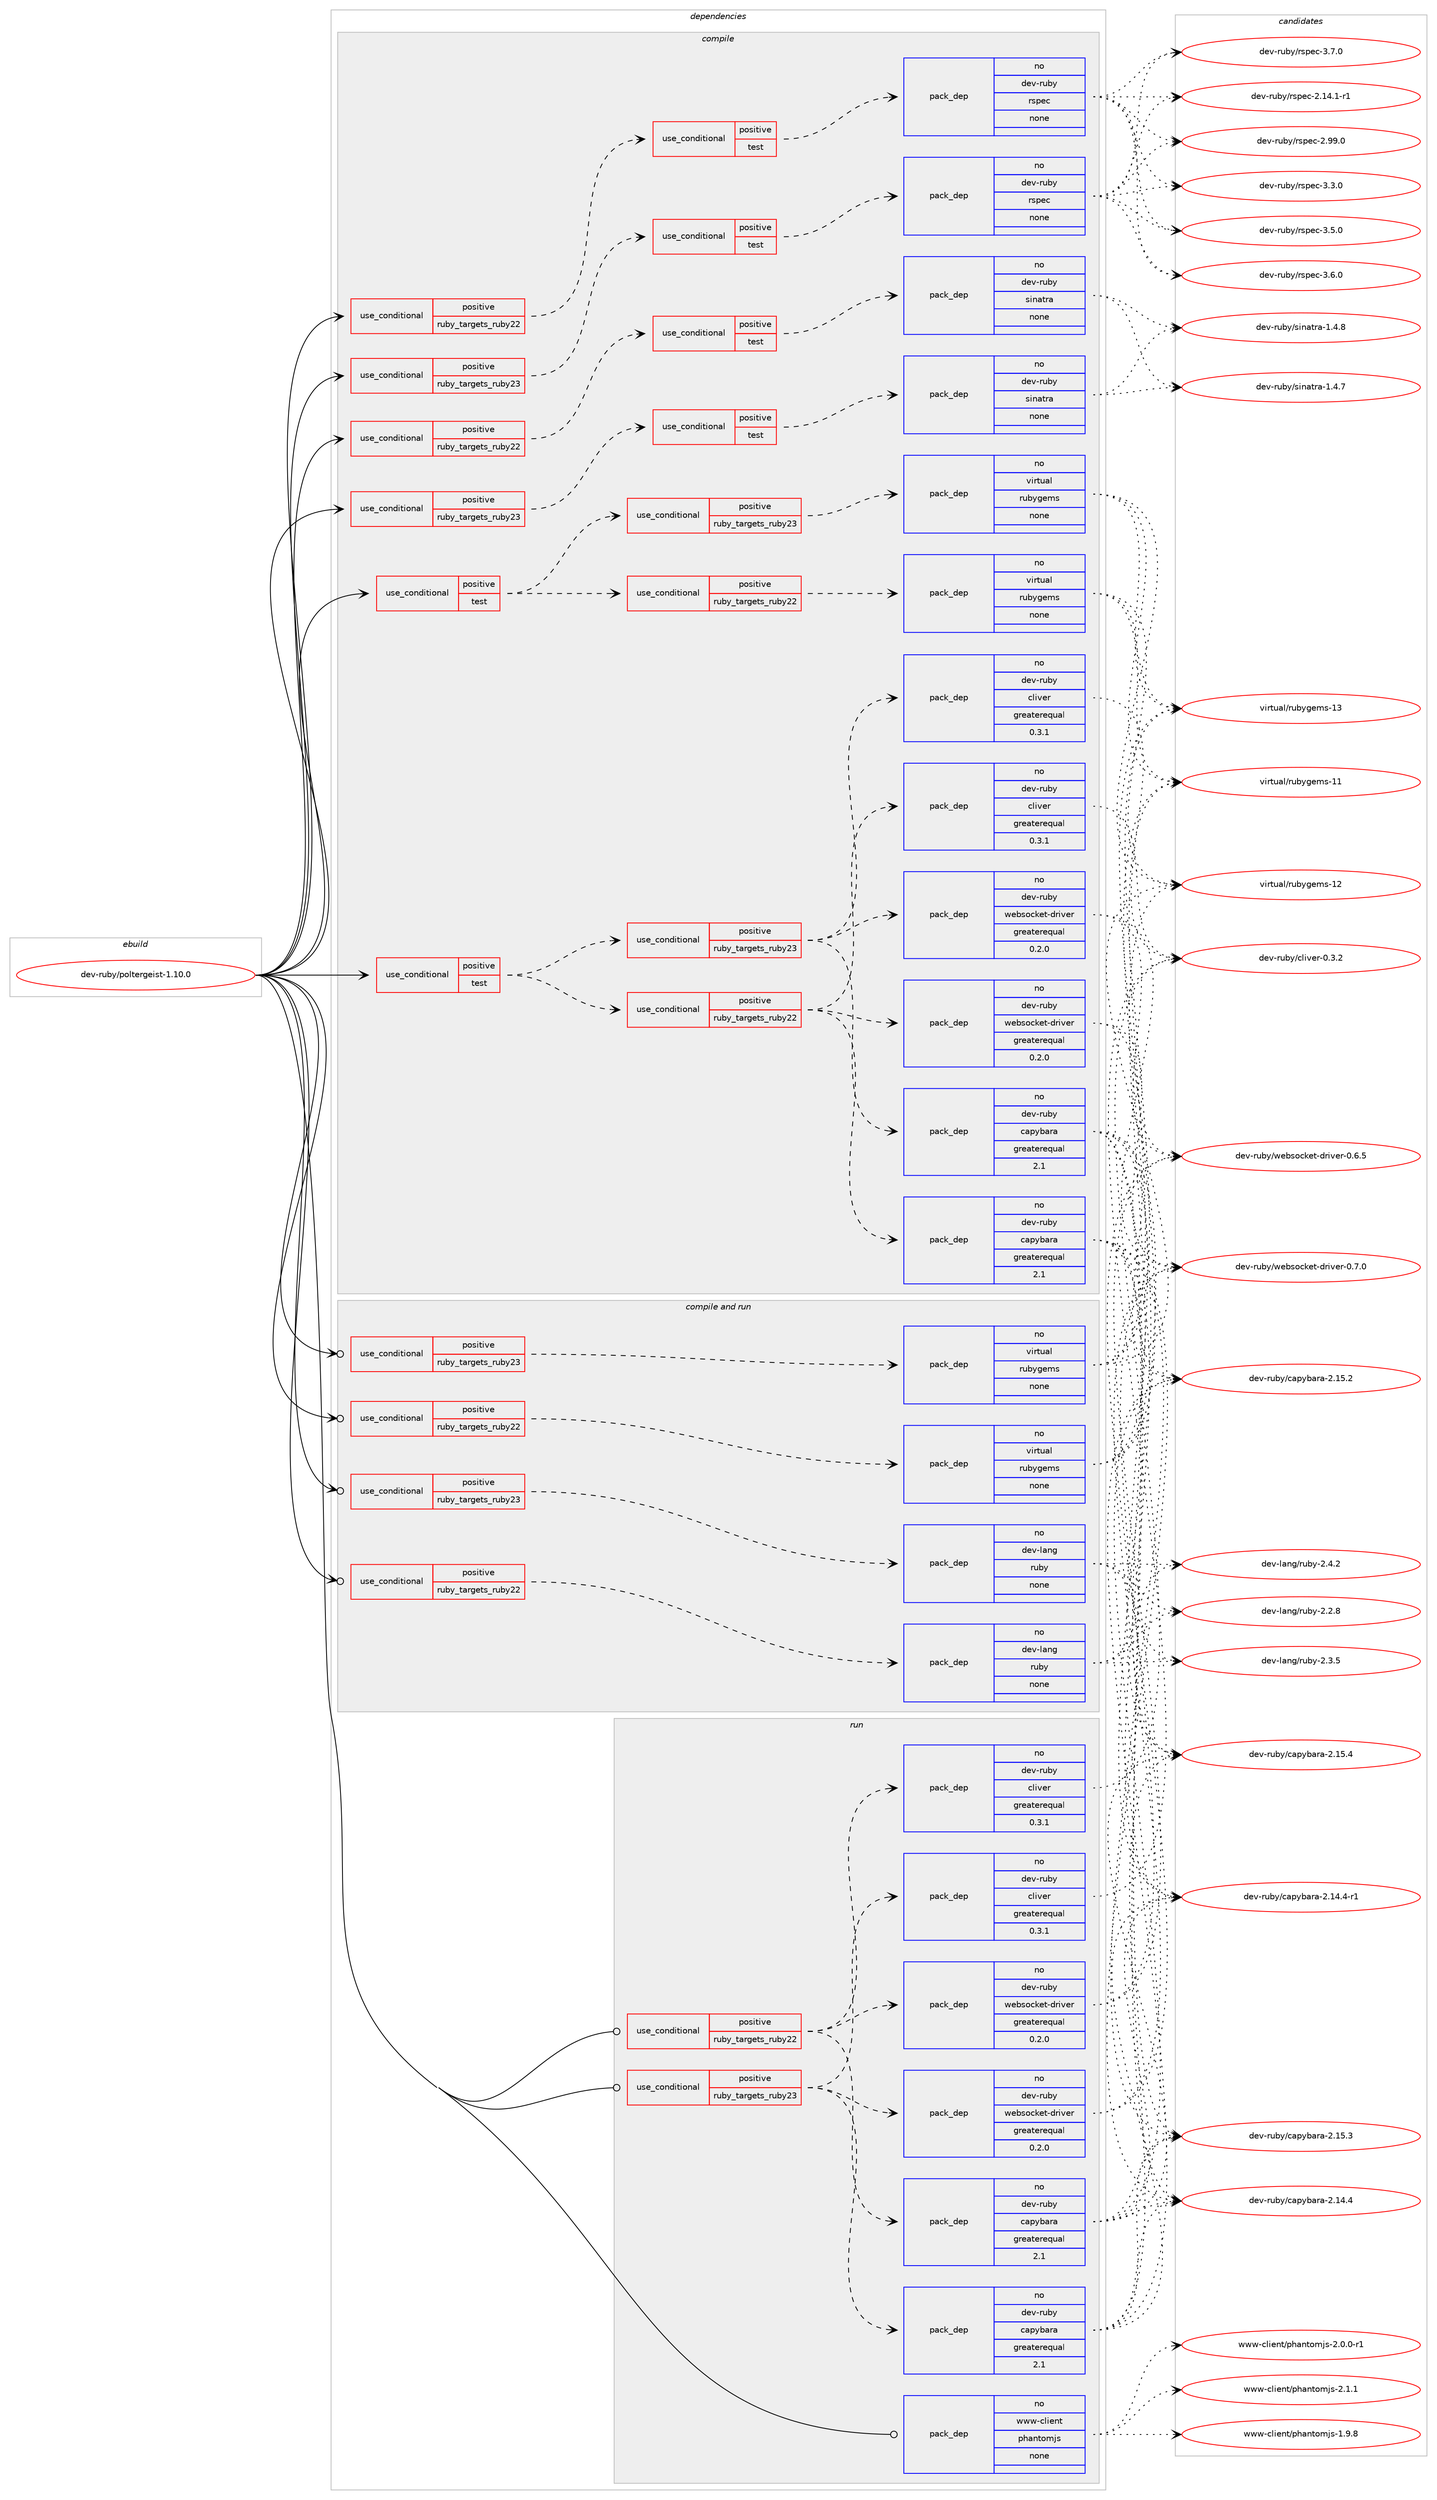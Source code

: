 digraph prolog {

# *************
# Graph options
# *************

newrank=true;
concentrate=true;
compound=true;
graph [rankdir=LR,fontname=Helvetica,fontsize=10,ranksep=1.5];#, ranksep=2.5, nodesep=0.2];
edge  [arrowhead=vee];
node  [fontname=Helvetica,fontsize=10];

# **********
# The ebuild
# **********

subgraph cluster_leftcol {
color=gray;
rank=same;
label=<<i>ebuild</i>>;
id [label="dev-ruby/poltergeist-1.10.0", color=red, width=4, href="../dev-ruby/poltergeist-1.10.0.svg"];
}

# ****************
# The dependencies
# ****************

subgraph cluster_midcol {
color=gray;
label=<<i>dependencies</i>>;
subgraph cluster_compile {
fillcolor="#eeeeee";
style=filled;
label=<<i>compile</i>>;
subgraph cond65180 {
dependency254137 [label=<<TABLE BORDER="0" CELLBORDER="1" CELLSPACING="0" CELLPADDING="4"><TR><TD ROWSPAN="3" CELLPADDING="10">use_conditional</TD></TR><TR><TD>positive</TD></TR><TR><TD>ruby_targets_ruby22</TD></TR></TABLE>>, shape=none, color=red];
subgraph cond65181 {
dependency254138 [label=<<TABLE BORDER="0" CELLBORDER="1" CELLSPACING="0" CELLPADDING="4"><TR><TD ROWSPAN="3" CELLPADDING="10">use_conditional</TD></TR><TR><TD>positive</TD></TR><TR><TD>test</TD></TR></TABLE>>, shape=none, color=red];
subgraph pack184849 {
dependency254139 [label=<<TABLE BORDER="0" CELLBORDER="1" CELLSPACING="0" CELLPADDING="4" WIDTH="220"><TR><TD ROWSPAN="6" CELLPADDING="30">pack_dep</TD></TR><TR><TD WIDTH="110">no</TD></TR><TR><TD>dev-ruby</TD></TR><TR><TD>rspec</TD></TR><TR><TD>none</TD></TR><TR><TD></TD></TR></TABLE>>, shape=none, color=blue];
}
dependency254138:e -> dependency254139:w [weight=20,style="dashed",arrowhead="vee"];
}
dependency254137:e -> dependency254138:w [weight=20,style="dashed",arrowhead="vee"];
}
id:e -> dependency254137:w [weight=20,style="solid",arrowhead="vee"];
subgraph cond65182 {
dependency254140 [label=<<TABLE BORDER="0" CELLBORDER="1" CELLSPACING="0" CELLPADDING="4"><TR><TD ROWSPAN="3" CELLPADDING="10">use_conditional</TD></TR><TR><TD>positive</TD></TR><TR><TD>ruby_targets_ruby22</TD></TR></TABLE>>, shape=none, color=red];
subgraph cond65183 {
dependency254141 [label=<<TABLE BORDER="0" CELLBORDER="1" CELLSPACING="0" CELLPADDING="4"><TR><TD ROWSPAN="3" CELLPADDING="10">use_conditional</TD></TR><TR><TD>positive</TD></TR><TR><TD>test</TD></TR></TABLE>>, shape=none, color=red];
subgraph pack184850 {
dependency254142 [label=<<TABLE BORDER="0" CELLBORDER="1" CELLSPACING="0" CELLPADDING="4" WIDTH="220"><TR><TD ROWSPAN="6" CELLPADDING="30">pack_dep</TD></TR><TR><TD WIDTH="110">no</TD></TR><TR><TD>dev-ruby</TD></TR><TR><TD>sinatra</TD></TR><TR><TD>none</TD></TR><TR><TD></TD></TR></TABLE>>, shape=none, color=blue];
}
dependency254141:e -> dependency254142:w [weight=20,style="dashed",arrowhead="vee"];
}
dependency254140:e -> dependency254141:w [weight=20,style="dashed",arrowhead="vee"];
}
id:e -> dependency254140:w [weight=20,style="solid",arrowhead="vee"];
subgraph cond65184 {
dependency254143 [label=<<TABLE BORDER="0" CELLBORDER="1" CELLSPACING="0" CELLPADDING="4"><TR><TD ROWSPAN="3" CELLPADDING="10">use_conditional</TD></TR><TR><TD>positive</TD></TR><TR><TD>ruby_targets_ruby23</TD></TR></TABLE>>, shape=none, color=red];
subgraph cond65185 {
dependency254144 [label=<<TABLE BORDER="0" CELLBORDER="1" CELLSPACING="0" CELLPADDING="4"><TR><TD ROWSPAN="3" CELLPADDING="10">use_conditional</TD></TR><TR><TD>positive</TD></TR><TR><TD>test</TD></TR></TABLE>>, shape=none, color=red];
subgraph pack184851 {
dependency254145 [label=<<TABLE BORDER="0" CELLBORDER="1" CELLSPACING="0" CELLPADDING="4" WIDTH="220"><TR><TD ROWSPAN="6" CELLPADDING="30">pack_dep</TD></TR><TR><TD WIDTH="110">no</TD></TR><TR><TD>dev-ruby</TD></TR><TR><TD>rspec</TD></TR><TR><TD>none</TD></TR><TR><TD></TD></TR></TABLE>>, shape=none, color=blue];
}
dependency254144:e -> dependency254145:w [weight=20,style="dashed",arrowhead="vee"];
}
dependency254143:e -> dependency254144:w [weight=20,style="dashed",arrowhead="vee"];
}
id:e -> dependency254143:w [weight=20,style="solid",arrowhead="vee"];
subgraph cond65186 {
dependency254146 [label=<<TABLE BORDER="0" CELLBORDER="1" CELLSPACING="0" CELLPADDING="4"><TR><TD ROWSPAN="3" CELLPADDING="10">use_conditional</TD></TR><TR><TD>positive</TD></TR><TR><TD>ruby_targets_ruby23</TD></TR></TABLE>>, shape=none, color=red];
subgraph cond65187 {
dependency254147 [label=<<TABLE BORDER="0" CELLBORDER="1" CELLSPACING="0" CELLPADDING="4"><TR><TD ROWSPAN="3" CELLPADDING="10">use_conditional</TD></TR><TR><TD>positive</TD></TR><TR><TD>test</TD></TR></TABLE>>, shape=none, color=red];
subgraph pack184852 {
dependency254148 [label=<<TABLE BORDER="0" CELLBORDER="1" CELLSPACING="0" CELLPADDING="4" WIDTH="220"><TR><TD ROWSPAN="6" CELLPADDING="30">pack_dep</TD></TR><TR><TD WIDTH="110">no</TD></TR><TR><TD>dev-ruby</TD></TR><TR><TD>sinatra</TD></TR><TR><TD>none</TD></TR><TR><TD></TD></TR></TABLE>>, shape=none, color=blue];
}
dependency254147:e -> dependency254148:w [weight=20,style="dashed",arrowhead="vee"];
}
dependency254146:e -> dependency254147:w [weight=20,style="dashed",arrowhead="vee"];
}
id:e -> dependency254146:w [weight=20,style="solid",arrowhead="vee"];
subgraph cond65188 {
dependency254149 [label=<<TABLE BORDER="0" CELLBORDER="1" CELLSPACING="0" CELLPADDING="4"><TR><TD ROWSPAN="3" CELLPADDING="10">use_conditional</TD></TR><TR><TD>positive</TD></TR><TR><TD>test</TD></TR></TABLE>>, shape=none, color=red];
subgraph cond65189 {
dependency254150 [label=<<TABLE BORDER="0" CELLBORDER="1" CELLSPACING="0" CELLPADDING="4"><TR><TD ROWSPAN="3" CELLPADDING="10">use_conditional</TD></TR><TR><TD>positive</TD></TR><TR><TD>ruby_targets_ruby22</TD></TR></TABLE>>, shape=none, color=red];
subgraph pack184853 {
dependency254151 [label=<<TABLE BORDER="0" CELLBORDER="1" CELLSPACING="0" CELLPADDING="4" WIDTH="220"><TR><TD ROWSPAN="6" CELLPADDING="30">pack_dep</TD></TR><TR><TD WIDTH="110">no</TD></TR><TR><TD>dev-ruby</TD></TR><TR><TD>cliver</TD></TR><TR><TD>greaterequal</TD></TR><TR><TD>0.3.1</TD></TR></TABLE>>, shape=none, color=blue];
}
dependency254150:e -> dependency254151:w [weight=20,style="dashed",arrowhead="vee"];
subgraph pack184854 {
dependency254152 [label=<<TABLE BORDER="0" CELLBORDER="1" CELLSPACING="0" CELLPADDING="4" WIDTH="220"><TR><TD ROWSPAN="6" CELLPADDING="30">pack_dep</TD></TR><TR><TD WIDTH="110">no</TD></TR><TR><TD>dev-ruby</TD></TR><TR><TD>capybara</TD></TR><TR><TD>greaterequal</TD></TR><TR><TD>2.1</TD></TR></TABLE>>, shape=none, color=blue];
}
dependency254150:e -> dependency254152:w [weight=20,style="dashed",arrowhead="vee"];
subgraph pack184855 {
dependency254153 [label=<<TABLE BORDER="0" CELLBORDER="1" CELLSPACING="0" CELLPADDING="4" WIDTH="220"><TR><TD ROWSPAN="6" CELLPADDING="30">pack_dep</TD></TR><TR><TD WIDTH="110">no</TD></TR><TR><TD>dev-ruby</TD></TR><TR><TD>websocket-driver</TD></TR><TR><TD>greaterequal</TD></TR><TR><TD>0.2.0</TD></TR></TABLE>>, shape=none, color=blue];
}
dependency254150:e -> dependency254153:w [weight=20,style="dashed",arrowhead="vee"];
}
dependency254149:e -> dependency254150:w [weight=20,style="dashed",arrowhead="vee"];
subgraph cond65190 {
dependency254154 [label=<<TABLE BORDER="0" CELLBORDER="1" CELLSPACING="0" CELLPADDING="4"><TR><TD ROWSPAN="3" CELLPADDING="10">use_conditional</TD></TR><TR><TD>positive</TD></TR><TR><TD>ruby_targets_ruby23</TD></TR></TABLE>>, shape=none, color=red];
subgraph pack184856 {
dependency254155 [label=<<TABLE BORDER="0" CELLBORDER="1" CELLSPACING="0" CELLPADDING="4" WIDTH="220"><TR><TD ROWSPAN="6" CELLPADDING="30">pack_dep</TD></TR><TR><TD WIDTH="110">no</TD></TR><TR><TD>dev-ruby</TD></TR><TR><TD>cliver</TD></TR><TR><TD>greaterequal</TD></TR><TR><TD>0.3.1</TD></TR></TABLE>>, shape=none, color=blue];
}
dependency254154:e -> dependency254155:w [weight=20,style="dashed",arrowhead="vee"];
subgraph pack184857 {
dependency254156 [label=<<TABLE BORDER="0" CELLBORDER="1" CELLSPACING="0" CELLPADDING="4" WIDTH="220"><TR><TD ROWSPAN="6" CELLPADDING="30">pack_dep</TD></TR><TR><TD WIDTH="110">no</TD></TR><TR><TD>dev-ruby</TD></TR><TR><TD>capybara</TD></TR><TR><TD>greaterequal</TD></TR><TR><TD>2.1</TD></TR></TABLE>>, shape=none, color=blue];
}
dependency254154:e -> dependency254156:w [weight=20,style="dashed",arrowhead="vee"];
subgraph pack184858 {
dependency254157 [label=<<TABLE BORDER="0" CELLBORDER="1" CELLSPACING="0" CELLPADDING="4" WIDTH="220"><TR><TD ROWSPAN="6" CELLPADDING="30">pack_dep</TD></TR><TR><TD WIDTH="110">no</TD></TR><TR><TD>dev-ruby</TD></TR><TR><TD>websocket-driver</TD></TR><TR><TD>greaterequal</TD></TR><TR><TD>0.2.0</TD></TR></TABLE>>, shape=none, color=blue];
}
dependency254154:e -> dependency254157:w [weight=20,style="dashed",arrowhead="vee"];
}
dependency254149:e -> dependency254154:w [weight=20,style="dashed",arrowhead="vee"];
}
id:e -> dependency254149:w [weight=20,style="solid",arrowhead="vee"];
subgraph cond65191 {
dependency254158 [label=<<TABLE BORDER="0" CELLBORDER="1" CELLSPACING="0" CELLPADDING="4"><TR><TD ROWSPAN="3" CELLPADDING="10">use_conditional</TD></TR><TR><TD>positive</TD></TR><TR><TD>test</TD></TR></TABLE>>, shape=none, color=red];
subgraph cond65192 {
dependency254159 [label=<<TABLE BORDER="0" CELLBORDER="1" CELLSPACING="0" CELLPADDING="4"><TR><TD ROWSPAN="3" CELLPADDING="10">use_conditional</TD></TR><TR><TD>positive</TD></TR><TR><TD>ruby_targets_ruby22</TD></TR></TABLE>>, shape=none, color=red];
subgraph pack184859 {
dependency254160 [label=<<TABLE BORDER="0" CELLBORDER="1" CELLSPACING="0" CELLPADDING="4" WIDTH="220"><TR><TD ROWSPAN="6" CELLPADDING="30">pack_dep</TD></TR><TR><TD WIDTH="110">no</TD></TR><TR><TD>virtual</TD></TR><TR><TD>rubygems</TD></TR><TR><TD>none</TD></TR><TR><TD></TD></TR></TABLE>>, shape=none, color=blue];
}
dependency254159:e -> dependency254160:w [weight=20,style="dashed",arrowhead="vee"];
}
dependency254158:e -> dependency254159:w [weight=20,style="dashed",arrowhead="vee"];
subgraph cond65193 {
dependency254161 [label=<<TABLE BORDER="0" CELLBORDER="1" CELLSPACING="0" CELLPADDING="4"><TR><TD ROWSPAN="3" CELLPADDING="10">use_conditional</TD></TR><TR><TD>positive</TD></TR><TR><TD>ruby_targets_ruby23</TD></TR></TABLE>>, shape=none, color=red];
subgraph pack184860 {
dependency254162 [label=<<TABLE BORDER="0" CELLBORDER="1" CELLSPACING="0" CELLPADDING="4" WIDTH="220"><TR><TD ROWSPAN="6" CELLPADDING="30">pack_dep</TD></TR><TR><TD WIDTH="110">no</TD></TR><TR><TD>virtual</TD></TR><TR><TD>rubygems</TD></TR><TR><TD>none</TD></TR><TR><TD></TD></TR></TABLE>>, shape=none, color=blue];
}
dependency254161:e -> dependency254162:w [weight=20,style="dashed",arrowhead="vee"];
}
dependency254158:e -> dependency254161:w [weight=20,style="dashed",arrowhead="vee"];
}
id:e -> dependency254158:w [weight=20,style="solid",arrowhead="vee"];
}
subgraph cluster_compileandrun {
fillcolor="#eeeeee";
style=filled;
label=<<i>compile and run</i>>;
subgraph cond65194 {
dependency254163 [label=<<TABLE BORDER="0" CELLBORDER="1" CELLSPACING="0" CELLPADDING="4"><TR><TD ROWSPAN="3" CELLPADDING="10">use_conditional</TD></TR><TR><TD>positive</TD></TR><TR><TD>ruby_targets_ruby22</TD></TR></TABLE>>, shape=none, color=red];
subgraph pack184861 {
dependency254164 [label=<<TABLE BORDER="0" CELLBORDER="1" CELLSPACING="0" CELLPADDING="4" WIDTH="220"><TR><TD ROWSPAN="6" CELLPADDING="30">pack_dep</TD></TR><TR><TD WIDTH="110">no</TD></TR><TR><TD>dev-lang</TD></TR><TR><TD>ruby</TD></TR><TR><TD>none</TD></TR><TR><TD></TD></TR></TABLE>>, shape=none, color=blue];
}
dependency254163:e -> dependency254164:w [weight=20,style="dashed",arrowhead="vee"];
}
id:e -> dependency254163:w [weight=20,style="solid",arrowhead="odotvee"];
subgraph cond65195 {
dependency254165 [label=<<TABLE BORDER="0" CELLBORDER="1" CELLSPACING="0" CELLPADDING="4"><TR><TD ROWSPAN="3" CELLPADDING="10">use_conditional</TD></TR><TR><TD>positive</TD></TR><TR><TD>ruby_targets_ruby22</TD></TR></TABLE>>, shape=none, color=red];
subgraph pack184862 {
dependency254166 [label=<<TABLE BORDER="0" CELLBORDER="1" CELLSPACING="0" CELLPADDING="4" WIDTH="220"><TR><TD ROWSPAN="6" CELLPADDING="30">pack_dep</TD></TR><TR><TD WIDTH="110">no</TD></TR><TR><TD>virtual</TD></TR><TR><TD>rubygems</TD></TR><TR><TD>none</TD></TR><TR><TD></TD></TR></TABLE>>, shape=none, color=blue];
}
dependency254165:e -> dependency254166:w [weight=20,style="dashed",arrowhead="vee"];
}
id:e -> dependency254165:w [weight=20,style="solid",arrowhead="odotvee"];
subgraph cond65196 {
dependency254167 [label=<<TABLE BORDER="0" CELLBORDER="1" CELLSPACING="0" CELLPADDING="4"><TR><TD ROWSPAN="3" CELLPADDING="10">use_conditional</TD></TR><TR><TD>positive</TD></TR><TR><TD>ruby_targets_ruby23</TD></TR></TABLE>>, shape=none, color=red];
subgraph pack184863 {
dependency254168 [label=<<TABLE BORDER="0" CELLBORDER="1" CELLSPACING="0" CELLPADDING="4" WIDTH="220"><TR><TD ROWSPAN="6" CELLPADDING="30">pack_dep</TD></TR><TR><TD WIDTH="110">no</TD></TR><TR><TD>dev-lang</TD></TR><TR><TD>ruby</TD></TR><TR><TD>none</TD></TR><TR><TD></TD></TR></TABLE>>, shape=none, color=blue];
}
dependency254167:e -> dependency254168:w [weight=20,style="dashed",arrowhead="vee"];
}
id:e -> dependency254167:w [weight=20,style="solid",arrowhead="odotvee"];
subgraph cond65197 {
dependency254169 [label=<<TABLE BORDER="0" CELLBORDER="1" CELLSPACING="0" CELLPADDING="4"><TR><TD ROWSPAN="3" CELLPADDING="10">use_conditional</TD></TR><TR><TD>positive</TD></TR><TR><TD>ruby_targets_ruby23</TD></TR></TABLE>>, shape=none, color=red];
subgraph pack184864 {
dependency254170 [label=<<TABLE BORDER="0" CELLBORDER="1" CELLSPACING="0" CELLPADDING="4" WIDTH="220"><TR><TD ROWSPAN="6" CELLPADDING="30">pack_dep</TD></TR><TR><TD WIDTH="110">no</TD></TR><TR><TD>virtual</TD></TR><TR><TD>rubygems</TD></TR><TR><TD>none</TD></TR><TR><TD></TD></TR></TABLE>>, shape=none, color=blue];
}
dependency254169:e -> dependency254170:w [weight=20,style="dashed",arrowhead="vee"];
}
id:e -> dependency254169:w [weight=20,style="solid",arrowhead="odotvee"];
}
subgraph cluster_run {
fillcolor="#eeeeee";
style=filled;
label=<<i>run</i>>;
subgraph cond65198 {
dependency254171 [label=<<TABLE BORDER="0" CELLBORDER="1" CELLSPACING="0" CELLPADDING="4"><TR><TD ROWSPAN="3" CELLPADDING="10">use_conditional</TD></TR><TR><TD>positive</TD></TR><TR><TD>ruby_targets_ruby22</TD></TR></TABLE>>, shape=none, color=red];
subgraph pack184865 {
dependency254172 [label=<<TABLE BORDER="0" CELLBORDER="1" CELLSPACING="0" CELLPADDING="4" WIDTH="220"><TR><TD ROWSPAN="6" CELLPADDING="30">pack_dep</TD></TR><TR><TD WIDTH="110">no</TD></TR><TR><TD>dev-ruby</TD></TR><TR><TD>cliver</TD></TR><TR><TD>greaterequal</TD></TR><TR><TD>0.3.1</TD></TR></TABLE>>, shape=none, color=blue];
}
dependency254171:e -> dependency254172:w [weight=20,style="dashed",arrowhead="vee"];
subgraph pack184866 {
dependency254173 [label=<<TABLE BORDER="0" CELLBORDER="1" CELLSPACING="0" CELLPADDING="4" WIDTH="220"><TR><TD ROWSPAN="6" CELLPADDING="30">pack_dep</TD></TR><TR><TD WIDTH="110">no</TD></TR><TR><TD>dev-ruby</TD></TR><TR><TD>capybara</TD></TR><TR><TD>greaterequal</TD></TR><TR><TD>2.1</TD></TR></TABLE>>, shape=none, color=blue];
}
dependency254171:e -> dependency254173:w [weight=20,style="dashed",arrowhead="vee"];
subgraph pack184867 {
dependency254174 [label=<<TABLE BORDER="0" CELLBORDER="1" CELLSPACING="0" CELLPADDING="4" WIDTH="220"><TR><TD ROWSPAN="6" CELLPADDING="30">pack_dep</TD></TR><TR><TD WIDTH="110">no</TD></TR><TR><TD>dev-ruby</TD></TR><TR><TD>websocket-driver</TD></TR><TR><TD>greaterequal</TD></TR><TR><TD>0.2.0</TD></TR></TABLE>>, shape=none, color=blue];
}
dependency254171:e -> dependency254174:w [weight=20,style="dashed",arrowhead="vee"];
}
id:e -> dependency254171:w [weight=20,style="solid",arrowhead="odot"];
subgraph cond65199 {
dependency254175 [label=<<TABLE BORDER="0" CELLBORDER="1" CELLSPACING="0" CELLPADDING="4"><TR><TD ROWSPAN="3" CELLPADDING="10">use_conditional</TD></TR><TR><TD>positive</TD></TR><TR><TD>ruby_targets_ruby23</TD></TR></TABLE>>, shape=none, color=red];
subgraph pack184868 {
dependency254176 [label=<<TABLE BORDER="0" CELLBORDER="1" CELLSPACING="0" CELLPADDING="4" WIDTH="220"><TR><TD ROWSPAN="6" CELLPADDING="30">pack_dep</TD></TR><TR><TD WIDTH="110">no</TD></TR><TR><TD>dev-ruby</TD></TR><TR><TD>cliver</TD></TR><TR><TD>greaterequal</TD></TR><TR><TD>0.3.1</TD></TR></TABLE>>, shape=none, color=blue];
}
dependency254175:e -> dependency254176:w [weight=20,style="dashed",arrowhead="vee"];
subgraph pack184869 {
dependency254177 [label=<<TABLE BORDER="0" CELLBORDER="1" CELLSPACING="0" CELLPADDING="4" WIDTH="220"><TR><TD ROWSPAN="6" CELLPADDING="30">pack_dep</TD></TR><TR><TD WIDTH="110">no</TD></TR><TR><TD>dev-ruby</TD></TR><TR><TD>capybara</TD></TR><TR><TD>greaterequal</TD></TR><TR><TD>2.1</TD></TR></TABLE>>, shape=none, color=blue];
}
dependency254175:e -> dependency254177:w [weight=20,style="dashed",arrowhead="vee"];
subgraph pack184870 {
dependency254178 [label=<<TABLE BORDER="0" CELLBORDER="1" CELLSPACING="0" CELLPADDING="4" WIDTH="220"><TR><TD ROWSPAN="6" CELLPADDING="30">pack_dep</TD></TR><TR><TD WIDTH="110">no</TD></TR><TR><TD>dev-ruby</TD></TR><TR><TD>websocket-driver</TD></TR><TR><TD>greaterequal</TD></TR><TR><TD>0.2.0</TD></TR></TABLE>>, shape=none, color=blue];
}
dependency254175:e -> dependency254178:w [weight=20,style="dashed",arrowhead="vee"];
}
id:e -> dependency254175:w [weight=20,style="solid",arrowhead="odot"];
subgraph pack184871 {
dependency254179 [label=<<TABLE BORDER="0" CELLBORDER="1" CELLSPACING="0" CELLPADDING="4" WIDTH="220"><TR><TD ROWSPAN="6" CELLPADDING="30">pack_dep</TD></TR><TR><TD WIDTH="110">no</TD></TR><TR><TD>www-client</TD></TR><TR><TD>phantomjs</TD></TR><TR><TD>none</TD></TR><TR><TD></TD></TR></TABLE>>, shape=none, color=blue];
}
id:e -> dependency254179:w [weight=20,style="solid",arrowhead="odot"];
}
}

# **************
# The candidates
# **************

subgraph cluster_choices {
rank=same;
color=gray;
label=<<i>candidates</i>>;

subgraph choice184849 {
color=black;
nodesep=1;
choice10010111845114117981214711411511210199455046495246494511449 [label="dev-ruby/rspec-2.14.1-r1", color=red, width=4,href="../dev-ruby/rspec-2.14.1-r1.svg"];
choice1001011184511411798121471141151121019945504657574648 [label="dev-ruby/rspec-2.99.0", color=red, width=4,href="../dev-ruby/rspec-2.99.0.svg"];
choice10010111845114117981214711411511210199455146514648 [label="dev-ruby/rspec-3.3.0", color=red, width=4,href="../dev-ruby/rspec-3.3.0.svg"];
choice10010111845114117981214711411511210199455146534648 [label="dev-ruby/rspec-3.5.0", color=red, width=4,href="../dev-ruby/rspec-3.5.0.svg"];
choice10010111845114117981214711411511210199455146544648 [label="dev-ruby/rspec-3.6.0", color=red, width=4,href="../dev-ruby/rspec-3.6.0.svg"];
choice10010111845114117981214711411511210199455146554648 [label="dev-ruby/rspec-3.7.0", color=red, width=4,href="../dev-ruby/rspec-3.7.0.svg"];
dependency254139:e -> choice10010111845114117981214711411511210199455046495246494511449:w [style=dotted,weight="100"];
dependency254139:e -> choice1001011184511411798121471141151121019945504657574648:w [style=dotted,weight="100"];
dependency254139:e -> choice10010111845114117981214711411511210199455146514648:w [style=dotted,weight="100"];
dependency254139:e -> choice10010111845114117981214711411511210199455146534648:w [style=dotted,weight="100"];
dependency254139:e -> choice10010111845114117981214711411511210199455146544648:w [style=dotted,weight="100"];
dependency254139:e -> choice10010111845114117981214711411511210199455146554648:w [style=dotted,weight="100"];
}
subgraph choice184850 {
color=black;
nodesep=1;
choice1001011184511411798121471151051109711611497454946524655 [label="dev-ruby/sinatra-1.4.7", color=red, width=4,href="../dev-ruby/sinatra-1.4.7.svg"];
choice1001011184511411798121471151051109711611497454946524656 [label="dev-ruby/sinatra-1.4.8", color=red, width=4,href="../dev-ruby/sinatra-1.4.8.svg"];
dependency254142:e -> choice1001011184511411798121471151051109711611497454946524655:w [style=dotted,weight="100"];
dependency254142:e -> choice1001011184511411798121471151051109711611497454946524656:w [style=dotted,weight="100"];
}
subgraph choice184851 {
color=black;
nodesep=1;
choice10010111845114117981214711411511210199455046495246494511449 [label="dev-ruby/rspec-2.14.1-r1", color=red, width=4,href="../dev-ruby/rspec-2.14.1-r1.svg"];
choice1001011184511411798121471141151121019945504657574648 [label="dev-ruby/rspec-2.99.0", color=red, width=4,href="../dev-ruby/rspec-2.99.0.svg"];
choice10010111845114117981214711411511210199455146514648 [label="dev-ruby/rspec-3.3.0", color=red, width=4,href="../dev-ruby/rspec-3.3.0.svg"];
choice10010111845114117981214711411511210199455146534648 [label="dev-ruby/rspec-3.5.0", color=red, width=4,href="../dev-ruby/rspec-3.5.0.svg"];
choice10010111845114117981214711411511210199455146544648 [label="dev-ruby/rspec-3.6.0", color=red, width=4,href="../dev-ruby/rspec-3.6.0.svg"];
choice10010111845114117981214711411511210199455146554648 [label="dev-ruby/rspec-3.7.0", color=red, width=4,href="../dev-ruby/rspec-3.7.0.svg"];
dependency254145:e -> choice10010111845114117981214711411511210199455046495246494511449:w [style=dotted,weight="100"];
dependency254145:e -> choice1001011184511411798121471141151121019945504657574648:w [style=dotted,weight="100"];
dependency254145:e -> choice10010111845114117981214711411511210199455146514648:w [style=dotted,weight="100"];
dependency254145:e -> choice10010111845114117981214711411511210199455146534648:w [style=dotted,weight="100"];
dependency254145:e -> choice10010111845114117981214711411511210199455146544648:w [style=dotted,weight="100"];
dependency254145:e -> choice10010111845114117981214711411511210199455146554648:w [style=dotted,weight="100"];
}
subgraph choice184852 {
color=black;
nodesep=1;
choice1001011184511411798121471151051109711611497454946524655 [label="dev-ruby/sinatra-1.4.7", color=red, width=4,href="../dev-ruby/sinatra-1.4.7.svg"];
choice1001011184511411798121471151051109711611497454946524656 [label="dev-ruby/sinatra-1.4.8", color=red, width=4,href="../dev-ruby/sinatra-1.4.8.svg"];
dependency254148:e -> choice1001011184511411798121471151051109711611497454946524655:w [style=dotted,weight="100"];
dependency254148:e -> choice1001011184511411798121471151051109711611497454946524656:w [style=dotted,weight="100"];
}
subgraph choice184853 {
color=black;
nodesep=1;
choice10010111845114117981214799108105118101114454846514650 [label="dev-ruby/cliver-0.3.2", color=red, width=4,href="../dev-ruby/cliver-0.3.2.svg"];
dependency254151:e -> choice10010111845114117981214799108105118101114454846514650:w [style=dotted,weight="100"];
}
subgraph choice184854 {
color=black;
nodesep=1;
choice100101118451141179812147999711212198971149745504649524652 [label="dev-ruby/capybara-2.14.4", color=red, width=4,href="../dev-ruby/capybara-2.14.4.svg"];
choice1001011184511411798121479997112121989711497455046495246524511449 [label="dev-ruby/capybara-2.14.4-r1", color=red, width=4,href="../dev-ruby/capybara-2.14.4-r1.svg"];
choice100101118451141179812147999711212198971149745504649534650 [label="dev-ruby/capybara-2.15.2", color=red, width=4,href="../dev-ruby/capybara-2.15.2.svg"];
choice100101118451141179812147999711212198971149745504649534651 [label="dev-ruby/capybara-2.15.3", color=red, width=4,href="../dev-ruby/capybara-2.15.3.svg"];
choice100101118451141179812147999711212198971149745504649534652 [label="dev-ruby/capybara-2.15.4", color=red, width=4,href="../dev-ruby/capybara-2.15.4.svg"];
dependency254152:e -> choice100101118451141179812147999711212198971149745504649524652:w [style=dotted,weight="100"];
dependency254152:e -> choice1001011184511411798121479997112121989711497455046495246524511449:w [style=dotted,weight="100"];
dependency254152:e -> choice100101118451141179812147999711212198971149745504649534650:w [style=dotted,weight="100"];
dependency254152:e -> choice100101118451141179812147999711212198971149745504649534651:w [style=dotted,weight="100"];
dependency254152:e -> choice100101118451141179812147999711212198971149745504649534652:w [style=dotted,weight="100"];
}
subgraph choice184855 {
color=black;
nodesep=1;
choice100101118451141179812147119101981151119910710111645100114105118101114454846544653 [label="dev-ruby/websocket-driver-0.6.5", color=red, width=4,href="../dev-ruby/websocket-driver-0.6.5.svg"];
choice100101118451141179812147119101981151119910710111645100114105118101114454846554648 [label="dev-ruby/websocket-driver-0.7.0", color=red, width=4,href="../dev-ruby/websocket-driver-0.7.0.svg"];
dependency254153:e -> choice100101118451141179812147119101981151119910710111645100114105118101114454846544653:w [style=dotted,weight="100"];
dependency254153:e -> choice100101118451141179812147119101981151119910710111645100114105118101114454846554648:w [style=dotted,weight="100"];
}
subgraph choice184856 {
color=black;
nodesep=1;
choice10010111845114117981214799108105118101114454846514650 [label="dev-ruby/cliver-0.3.2", color=red, width=4,href="../dev-ruby/cliver-0.3.2.svg"];
dependency254155:e -> choice10010111845114117981214799108105118101114454846514650:w [style=dotted,weight="100"];
}
subgraph choice184857 {
color=black;
nodesep=1;
choice100101118451141179812147999711212198971149745504649524652 [label="dev-ruby/capybara-2.14.4", color=red, width=4,href="../dev-ruby/capybara-2.14.4.svg"];
choice1001011184511411798121479997112121989711497455046495246524511449 [label="dev-ruby/capybara-2.14.4-r1", color=red, width=4,href="../dev-ruby/capybara-2.14.4-r1.svg"];
choice100101118451141179812147999711212198971149745504649534650 [label="dev-ruby/capybara-2.15.2", color=red, width=4,href="../dev-ruby/capybara-2.15.2.svg"];
choice100101118451141179812147999711212198971149745504649534651 [label="dev-ruby/capybara-2.15.3", color=red, width=4,href="../dev-ruby/capybara-2.15.3.svg"];
choice100101118451141179812147999711212198971149745504649534652 [label="dev-ruby/capybara-2.15.4", color=red, width=4,href="../dev-ruby/capybara-2.15.4.svg"];
dependency254156:e -> choice100101118451141179812147999711212198971149745504649524652:w [style=dotted,weight="100"];
dependency254156:e -> choice1001011184511411798121479997112121989711497455046495246524511449:w [style=dotted,weight="100"];
dependency254156:e -> choice100101118451141179812147999711212198971149745504649534650:w [style=dotted,weight="100"];
dependency254156:e -> choice100101118451141179812147999711212198971149745504649534651:w [style=dotted,weight="100"];
dependency254156:e -> choice100101118451141179812147999711212198971149745504649534652:w [style=dotted,weight="100"];
}
subgraph choice184858 {
color=black;
nodesep=1;
choice100101118451141179812147119101981151119910710111645100114105118101114454846544653 [label="dev-ruby/websocket-driver-0.6.5", color=red, width=4,href="../dev-ruby/websocket-driver-0.6.5.svg"];
choice100101118451141179812147119101981151119910710111645100114105118101114454846554648 [label="dev-ruby/websocket-driver-0.7.0", color=red, width=4,href="../dev-ruby/websocket-driver-0.7.0.svg"];
dependency254157:e -> choice100101118451141179812147119101981151119910710111645100114105118101114454846544653:w [style=dotted,weight="100"];
dependency254157:e -> choice100101118451141179812147119101981151119910710111645100114105118101114454846554648:w [style=dotted,weight="100"];
}
subgraph choice184859 {
color=black;
nodesep=1;
choice118105114116117971084711411798121103101109115454949 [label="virtual/rubygems-11", color=red, width=4,href="../virtual/rubygems-11.svg"];
choice118105114116117971084711411798121103101109115454950 [label="virtual/rubygems-12", color=red, width=4,href="../virtual/rubygems-12.svg"];
choice118105114116117971084711411798121103101109115454951 [label="virtual/rubygems-13", color=red, width=4,href="../virtual/rubygems-13.svg"];
dependency254160:e -> choice118105114116117971084711411798121103101109115454949:w [style=dotted,weight="100"];
dependency254160:e -> choice118105114116117971084711411798121103101109115454950:w [style=dotted,weight="100"];
dependency254160:e -> choice118105114116117971084711411798121103101109115454951:w [style=dotted,weight="100"];
}
subgraph choice184860 {
color=black;
nodesep=1;
choice118105114116117971084711411798121103101109115454949 [label="virtual/rubygems-11", color=red, width=4,href="../virtual/rubygems-11.svg"];
choice118105114116117971084711411798121103101109115454950 [label="virtual/rubygems-12", color=red, width=4,href="../virtual/rubygems-12.svg"];
choice118105114116117971084711411798121103101109115454951 [label="virtual/rubygems-13", color=red, width=4,href="../virtual/rubygems-13.svg"];
dependency254162:e -> choice118105114116117971084711411798121103101109115454949:w [style=dotted,weight="100"];
dependency254162:e -> choice118105114116117971084711411798121103101109115454950:w [style=dotted,weight="100"];
dependency254162:e -> choice118105114116117971084711411798121103101109115454951:w [style=dotted,weight="100"];
}
subgraph choice184861 {
color=black;
nodesep=1;
choice10010111845108971101034711411798121455046504656 [label="dev-lang/ruby-2.2.8", color=red, width=4,href="../dev-lang/ruby-2.2.8.svg"];
choice10010111845108971101034711411798121455046514653 [label="dev-lang/ruby-2.3.5", color=red, width=4,href="../dev-lang/ruby-2.3.5.svg"];
choice10010111845108971101034711411798121455046524650 [label="dev-lang/ruby-2.4.2", color=red, width=4,href="../dev-lang/ruby-2.4.2.svg"];
dependency254164:e -> choice10010111845108971101034711411798121455046504656:w [style=dotted,weight="100"];
dependency254164:e -> choice10010111845108971101034711411798121455046514653:w [style=dotted,weight="100"];
dependency254164:e -> choice10010111845108971101034711411798121455046524650:w [style=dotted,weight="100"];
}
subgraph choice184862 {
color=black;
nodesep=1;
choice118105114116117971084711411798121103101109115454949 [label="virtual/rubygems-11", color=red, width=4,href="../virtual/rubygems-11.svg"];
choice118105114116117971084711411798121103101109115454950 [label="virtual/rubygems-12", color=red, width=4,href="../virtual/rubygems-12.svg"];
choice118105114116117971084711411798121103101109115454951 [label="virtual/rubygems-13", color=red, width=4,href="../virtual/rubygems-13.svg"];
dependency254166:e -> choice118105114116117971084711411798121103101109115454949:w [style=dotted,weight="100"];
dependency254166:e -> choice118105114116117971084711411798121103101109115454950:w [style=dotted,weight="100"];
dependency254166:e -> choice118105114116117971084711411798121103101109115454951:w [style=dotted,weight="100"];
}
subgraph choice184863 {
color=black;
nodesep=1;
choice10010111845108971101034711411798121455046504656 [label="dev-lang/ruby-2.2.8", color=red, width=4,href="../dev-lang/ruby-2.2.8.svg"];
choice10010111845108971101034711411798121455046514653 [label="dev-lang/ruby-2.3.5", color=red, width=4,href="../dev-lang/ruby-2.3.5.svg"];
choice10010111845108971101034711411798121455046524650 [label="dev-lang/ruby-2.4.2", color=red, width=4,href="../dev-lang/ruby-2.4.2.svg"];
dependency254168:e -> choice10010111845108971101034711411798121455046504656:w [style=dotted,weight="100"];
dependency254168:e -> choice10010111845108971101034711411798121455046514653:w [style=dotted,weight="100"];
dependency254168:e -> choice10010111845108971101034711411798121455046524650:w [style=dotted,weight="100"];
}
subgraph choice184864 {
color=black;
nodesep=1;
choice118105114116117971084711411798121103101109115454949 [label="virtual/rubygems-11", color=red, width=4,href="../virtual/rubygems-11.svg"];
choice118105114116117971084711411798121103101109115454950 [label="virtual/rubygems-12", color=red, width=4,href="../virtual/rubygems-12.svg"];
choice118105114116117971084711411798121103101109115454951 [label="virtual/rubygems-13", color=red, width=4,href="../virtual/rubygems-13.svg"];
dependency254170:e -> choice118105114116117971084711411798121103101109115454949:w [style=dotted,weight="100"];
dependency254170:e -> choice118105114116117971084711411798121103101109115454950:w [style=dotted,weight="100"];
dependency254170:e -> choice118105114116117971084711411798121103101109115454951:w [style=dotted,weight="100"];
}
subgraph choice184865 {
color=black;
nodesep=1;
choice10010111845114117981214799108105118101114454846514650 [label="dev-ruby/cliver-0.3.2", color=red, width=4,href="../dev-ruby/cliver-0.3.2.svg"];
dependency254172:e -> choice10010111845114117981214799108105118101114454846514650:w [style=dotted,weight="100"];
}
subgraph choice184866 {
color=black;
nodesep=1;
choice100101118451141179812147999711212198971149745504649524652 [label="dev-ruby/capybara-2.14.4", color=red, width=4,href="../dev-ruby/capybara-2.14.4.svg"];
choice1001011184511411798121479997112121989711497455046495246524511449 [label="dev-ruby/capybara-2.14.4-r1", color=red, width=4,href="../dev-ruby/capybara-2.14.4-r1.svg"];
choice100101118451141179812147999711212198971149745504649534650 [label="dev-ruby/capybara-2.15.2", color=red, width=4,href="../dev-ruby/capybara-2.15.2.svg"];
choice100101118451141179812147999711212198971149745504649534651 [label="dev-ruby/capybara-2.15.3", color=red, width=4,href="../dev-ruby/capybara-2.15.3.svg"];
choice100101118451141179812147999711212198971149745504649534652 [label="dev-ruby/capybara-2.15.4", color=red, width=4,href="../dev-ruby/capybara-2.15.4.svg"];
dependency254173:e -> choice100101118451141179812147999711212198971149745504649524652:w [style=dotted,weight="100"];
dependency254173:e -> choice1001011184511411798121479997112121989711497455046495246524511449:w [style=dotted,weight="100"];
dependency254173:e -> choice100101118451141179812147999711212198971149745504649534650:w [style=dotted,weight="100"];
dependency254173:e -> choice100101118451141179812147999711212198971149745504649534651:w [style=dotted,weight="100"];
dependency254173:e -> choice100101118451141179812147999711212198971149745504649534652:w [style=dotted,weight="100"];
}
subgraph choice184867 {
color=black;
nodesep=1;
choice100101118451141179812147119101981151119910710111645100114105118101114454846544653 [label="dev-ruby/websocket-driver-0.6.5", color=red, width=4,href="../dev-ruby/websocket-driver-0.6.5.svg"];
choice100101118451141179812147119101981151119910710111645100114105118101114454846554648 [label="dev-ruby/websocket-driver-0.7.0", color=red, width=4,href="../dev-ruby/websocket-driver-0.7.0.svg"];
dependency254174:e -> choice100101118451141179812147119101981151119910710111645100114105118101114454846544653:w [style=dotted,weight="100"];
dependency254174:e -> choice100101118451141179812147119101981151119910710111645100114105118101114454846554648:w [style=dotted,weight="100"];
}
subgraph choice184868 {
color=black;
nodesep=1;
choice10010111845114117981214799108105118101114454846514650 [label="dev-ruby/cliver-0.3.2", color=red, width=4,href="../dev-ruby/cliver-0.3.2.svg"];
dependency254176:e -> choice10010111845114117981214799108105118101114454846514650:w [style=dotted,weight="100"];
}
subgraph choice184869 {
color=black;
nodesep=1;
choice100101118451141179812147999711212198971149745504649524652 [label="dev-ruby/capybara-2.14.4", color=red, width=4,href="../dev-ruby/capybara-2.14.4.svg"];
choice1001011184511411798121479997112121989711497455046495246524511449 [label="dev-ruby/capybara-2.14.4-r1", color=red, width=4,href="../dev-ruby/capybara-2.14.4-r1.svg"];
choice100101118451141179812147999711212198971149745504649534650 [label="dev-ruby/capybara-2.15.2", color=red, width=4,href="../dev-ruby/capybara-2.15.2.svg"];
choice100101118451141179812147999711212198971149745504649534651 [label="dev-ruby/capybara-2.15.3", color=red, width=4,href="../dev-ruby/capybara-2.15.3.svg"];
choice100101118451141179812147999711212198971149745504649534652 [label="dev-ruby/capybara-2.15.4", color=red, width=4,href="../dev-ruby/capybara-2.15.4.svg"];
dependency254177:e -> choice100101118451141179812147999711212198971149745504649524652:w [style=dotted,weight="100"];
dependency254177:e -> choice1001011184511411798121479997112121989711497455046495246524511449:w [style=dotted,weight="100"];
dependency254177:e -> choice100101118451141179812147999711212198971149745504649534650:w [style=dotted,weight="100"];
dependency254177:e -> choice100101118451141179812147999711212198971149745504649534651:w [style=dotted,weight="100"];
dependency254177:e -> choice100101118451141179812147999711212198971149745504649534652:w [style=dotted,weight="100"];
}
subgraph choice184870 {
color=black;
nodesep=1;
choice100101118451141179812147119101981151119910710111645100114105118101114454846544653 [label="dev-ruby/websocket-driver-0.6.5", color=red, width=4,href="../dev-ruby/websocket-driver-0.6.5.svg"];
choice100101118451141179812147119101981151119910710111645100114105118101114454846554648 [label="dev-ruby/websocket-driver-0.7.0", color=red, width=4,href="../dev-ruby/websocket-driver-0.7.0.svg"];
dependency254178:e -> choice100101118451141179812147119101981151119910710111645100114105118101114454846544653:w [style=dotted,weight="100"];
dependency254178:e -> choice100101118451141179812147119101981151119910710111645100114105118101114454846554648:w [style=dotted,weight="100"];
}
subgraph choice184871 {
color=black;
nodesep=1;
choice11911911945991081051011101164711210497110116111109106115454946574656 [label="www-client/phantomjs-1.9.8", color=red, width=4,href="../www-client/phantomjs-1.9.8.svg"];
choice119119119459910810510111011647112104971101161111091061154550464846484511449 [label="www-client/phantomjs-2.0.0-r1", color=red, width=4,href="../www-client/phantomjs-2.0.0-r1.svg"];
choice11911911945991081051011101164711210497110116111109106115455046494649 [label="www-client/phantomjs-2.1.1", color=red, width=4,href="../www-client/phantomjs-2.1.1.svg"];
dependency254179:e -> choice11911911945991081051011101164711210497110116111109106115454946574656:w [style=dotted,weight="100"];
dependency254179:e -> choice119119119459910810510111011647112104971101161111091061154550464846484511449:w [style=dotted,weight="100"];
dependency254179:e -> choice11911911945991081051011101164711210497110116111109106115455046494649:w [style=dotted,weight="100"];
}
}

}
